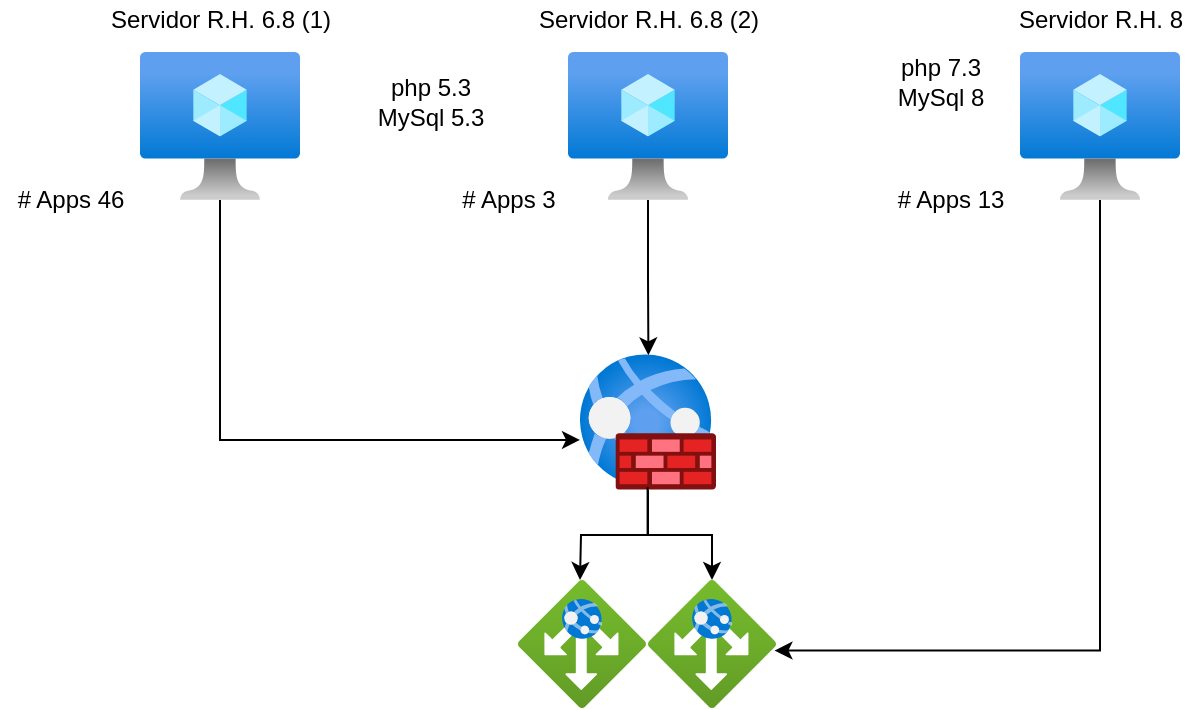 <mxfile version="18.0.0" type="github" pages="5">
  <diagram id="13wGwXZhPfRKZ-FUdOZh" name="Actual">
    <mxGraphModel dx="981" dy="542" grid="1" gridSize="10" guides="1" tooltips="1" connect="1" arrows="1" fold="1" page="1" pageScale="1" pageWidth="827" pageHeight="1169" math="0" shadow="0">
      <root>
        <mxCell id="0" />
        <mxCell id="1" parent="0" />
        <mxCell id="nKE6I7S9c96kNNIXthwo-22" style="edgeStyle=orthogonalEdgeStyle;rounded=0;orthogonalLoop=1;jettySize=auto;html=1;entryX=0;entryY=0.632;entryDx=0;entryDy=0;entryPerimeter=0;" parent="1" source="nKE6I7S9c96kNNIXthwo-1" target="nKE6I7S9c96kNNIXthwo-18" edge="1">
          <mxGeometry relative="1" as="geometry">
            <Array as="points">
              <mxPoint x="200" y="560" />
            </Array>
          </mxGeometry>
        </mxCell>
        <mxCell id="nKE6I7S9c96kNNIXthwo-1" value="" style="aspect=fixed;html=1;points=[];align=center;image;fontSize=12;image=img/lib/azure2/compute/Virtual_Machine.svg;" parent="1" vertex="1">
          <mxGeometry x="160" y="365.8" width="80" height="74.2" as="geometry" />
        </mxCell>
        <mxCell id="nKE6I7S9c96kNNIXthwo-19" style="edgeStyle=orthogonalEdgeStyle;rounded=0;orthogonalLoop=1;jettySize=auto;html=1;entryX=0.503;entryY=0.01;entryDx=0;entryDy=0;entryPerimeter=0;" parent="1" source="nKE6I7S9c96kNNIXthwo-2" target="nKE6I7S9c96kNNIXthwo-18" edge="1">
          <mxGeometry relative="1" as="geometry" />
        </mxCell>
        <mxCell id="nKE6I7S9c96kNNIXthwo-2" value="" style="aspect=fixed;html=1;points=[];align=center;image;fontSize=12;image=img/lib/azure2/compute/Virtual_Machine.svg;" parent="1" vertex="1">
          <mxGeometry x="374" y="365.8" width="80" height="74.2" as="geometry" />
        </mxCell>
        <mxCell id="nKE6I7S9c96kNNIXthwo-20" style="edgeStyle=orthogonalEdgeStyle;rounded=0;orthogonalLoop=1;jettySize=auto;html=1;entryX=0.988;entryY=0.551;entryDx=0;entryDy=0;entryPerimeter=0;" parent="1" source="nKE6I7S9c96kNNIXthwo-3" target="nKE6I7S9c96kNNIXthwo-4" edge="1">
          <mxGeometry relative="1" as="geometry">
            <Array as="points">
              <mxPoint x="640" y="665" />
            </Array>
          </mxGeometry>
        </mxCell>
        <mxCell id="nKE6I7S9c96kNNIXthwo-3" value="" style="aspect=fixed;html=1;points=[];align=center;image;fontSize=12;image=img/lib/azure2/compute/Virtual_Machine.svg;" parent="1" vertex="1">
          <mxGeometry x="600" y="365.8" width="80" height="74.2" as="geometry" />
        </mxCell>
        <mxCell id="nKE6I7S9c96kNNIXthwo-4" value="" style="aspect=fixed;html=1;points=[];align=center;image;fontSize=12;image=img/lib/azure2/networking/Application_Gateways.svg;" parent="1" vertex="1">
          <mxGeometry x="414" y="630" width="64" height="64" as="geometry" />
        </mxCell>
        <mxCell id="nKE6I7S9c96kNNIXthwo-6" value="Servidor R.H. 6.8 (1)" style="text;html=1;align=center;verticalAlign=middle;resizable=0;points=[];autosize=1;strokeColor=none;fillColor=none;" parent="1" vertex="1">
          <mxGeometry x="135" y="340" width="130" height="20" as="geometry" />
        </mxCell>
        <mxCell id="nKE6I7S9c96kNNIXthwo-7" value="Servidor R.H. 8" style="text;html=1;align=center;verticalAlign=middle;resizable=0;points=[];autosize=1;strokeColor=none;fillColor=none;" parent="1" vertex="1">
          <mxGeometry x="590" y="340" width="100" height="20" as="geometry" />
        </mxCell>
        <mxCell id="nKE6I7S9c96kNNIXthwo-8" value="Servidor R.H. 6.8 (2)" style="text;html=1;align=center;verticalAlign=middle;resizable=0;points=[];autosize=1;strokeColor=none;fillColor=none;" parent="1" vertex="1">
          <mxGeometry x="349" y="340" width="130" height="20" as="geometry" />
        </mxCell>
        <mxCell id="nKE6I7S9c96kNNIXthwo-9" value="# Apps 46" style="text;html=1;align=center;verticalAlign=middle;resizable=0;points=[];autosize=1;strokeColor=none;fillColor=none;" parent="1" vertex="1">
          <mxGeometry x="90" y="430" width="70" height="20" as="geometry" />
        </mxCell>
        <mxCell id="nKE6I7S9c96kNNIXthwo-10" value="# Apps 3" style="text;html=1;align=center;verticalAlign=middle;resizable=0;points=[];autosize=1;strokeColor=none;fillColor=none;" parent="1" vertex="1">
          <mxGeometry x="314" y="430" width="60" height="20" as="geometry" />
        </mxCell>
        <mxCell id="nKE6I7S9c96kNNIXthwo-11" value="# Apps 13" style="text;html=1;align=center;verticalAlign=middle;resizable=0;points=[];autosize=1;strokeColor=none;fillColor=none;" parent="1" vertex="1">
          <mxGeometry x="530" y="430" width="70" height="20" as="geometry" />
        </mxCell>
        <mxCell id="nKE6I7S9c96kNNIXthwo-12" value="php 5.3&lt;br&gt;MySql 5.3" style="text;html=1;align=center;verticalAlign=middle;resizable=0;points=[];autosize=1;strokeColor=none;fillColor=none;" parent="1" vertex="1">
          <mxGeometry x="270" y="375.8" width="70" height="30" as="geometry" />
        </mxCell>
        <mxCell id="nKE6I7S9c96kNNIXthwo-13" value="php 7.3&lt;br&gt;MySql 8" style="text;html=1;align=center;verticalAlign=middle;resizable=0;points=[];autosize=1;strokeColor=none;fillColor=none;" parent="1" vertex="1">
          <mxGeometry x="530" y="365.8" width="60" height="30" as="geometry" />
        </mxCell>
        <mxCell id="nKE6I7S9c96kNNIXthwo-21" style="edgeStyle=orthogonalEdgeStyle;rounded=0;orthogonalLoop=1;jettySize=auto;html=1;entryX=0.5;entryY=0;entryDx=0;entryDy=0;entryPerimeter=0;" parent="1" source="nKE6I7S9c96kNNIXthwo-18" target="nKE6I7S9c96kNNIXthwo-4" edge="1">
          <mxGeometry relative="1" as="geometry" />
        </mxCell>
        <mxCell id="nKE6I7S9c96kNNIXthwo-18" value="" style="aspect=fixed;html=1;points=[];align=center;image;fontSize=12;image=img/lib/azure2/networking/Web_Application_Firewall_Policies_WAF.svg;" parent="1" vertex="1">
          <mxGeometry x="380" y="517" width="68" height="68" as="geometry" />
        </mxCell>
        <mxCell id="rB0-C-xAvV3rTQYyHJpy-1" value="" style="aspect=fixed;html=1;points=[];align=center;image;fontSize=12;image=img/lib/azure2/networking/Application_Gateways.svg;" vertex="1" parent="1">
          <mxGeometry x="349" y="630" width="64" height="64" as="geometry" />
        </mxCell>
        <mxCell id="rB0-C-xAvV3rTQYyHJpy-2" style="edgeStyle=orthogonalEdgeStyle;rounded=0;orthogonalLoop=1;jettySize=auto;html=1;entryX=0.5;entryY=0;entryDx=0;entryDy=0;entryPerimeter=0;exitX=0.497;exitY=0.979;exitDx=0;exitDy=0;exitPerimeter=0;" edge="1" parent="1" source="nKE6I7S9c96kNNIXthwo-18">
          <mxGeometry relative="1" as="geometry">
            <mxPoint x="428" y="610" as="sourcePoint" />
            <mxPoint x="380" y="630" as="targetPoint" />
          </mxGeometry>
        </mxCell>
      </root>
    </mxGraphModel>
  </diagram>
  <diagram name="Contingencia" id="7IMk1OKT84yGzsC7Xerp">
    <mxGraphModel dx="1422" dy="786" grid="1" gridSize="10" guides="1" tooltips="1" connect="1" arrows="1" fold="1" page="1" pageScale="1" pageWidth="827" pageHeight="1169" math="0" shadow="0">
      <root>
        <mxCell id="P7c-Xaf3TvRF55AFYb4R-0" />
        <mxCell id="P7c-Xaf3TvRF55AFYb4R-1" parent="P7c-Xaf3TvRF55AFYb4R-0" />
        <mxCell id="Ve6iB7JRCGelZqfNKIdM-0" style="edgeStyle=orthogonalEdgeStyle;rounded=0;orthogonalLoop=1;jettySize=auto;html=1;entryX=0;entryY=0.488;entryDx=0;entryDy=0;entryPerimeter=0;" parent="P7c-Xaf3TvRF55AFYb4R-1" source="P7c-Xaf3TvRF55AFYb4R-3" target="P7c-Xaf3TvRF55AFYb4R-18" edge="1">
          <mxGeometry relative="1" as="geometry" />
        </mxCell>
        <mxCell id="P7c-Xaf3TvRF55AFYb4R-3" value="" style="aspect=fixed;html=1;points=[];align=center;image;fontSize=12;image=img/lib/azure2/compute/Virtual_Machine.svg;" parent="P7c-Xaf3TvRF55AFYb4R-1" vertex="1">
          <mxGeometry x="280" y="365.8" width="80" height="74.2" as="geometry" />
        </mxCell>
        <mxCell id="Ve6iB7JRCGelZqfNKIdM-1" style="edgeStyle=orthogonalEdgeStyle;rounded=0;orthogonalLoop=1;jettySize=auto;html=1;entryX=1.002;entryY=0.496;entryDx=0;entryDy=0;entryPerimeter=0;" parent="P7c-Xaf3TvRF55AFYb4R-1" source="P7c-Xaf3TvRF55AFYb4R-7" target="P7c-Xaf3TvRF55AFYb4R-18" edge="1">
          <mxGeometry relative="1" as="geometry" />
        </mxCell>
        <mxCell id="P7c-Xaf3TvRF55AFYb4R-7" value="" style="aspect=fixed;html=1;points=[];align=center;image;fontSize=12;image=img/lib/azure2/compute/Virtual_Machine.svg;" parent="P7c-Xaf3TvRF55AFYb4R-1" vertex="1">
          <mxGeometry x="440" y="365.8" width="80" height="74.2" as="geometry" />
        </mxCell>
        <mxCell id="P7c-Xaf3TvRF55AFYb4R-8" value="" style="aspect=fixed;html=1;points=[];align=center;image;fontSize=12;image=img/lib/azure2/networking/Application_Gateways.svg;" parent="P7c-Xaf3TvRF55AFYb4R-1" vertex="1">
          <mxGeometry x="368" y="600" width="64" height="64" as="geometry" />
        </mxCell>
        <mxCell id="P7c-Xaf3TvRF55AFYb4R-9" value="Servidor R.H. 6.8" style="text;html=1;align=center;verticalAlign=middle;resizable=0;points=[];autosize=1;strokeColor=none;fillColor=none;" parent="P7c-Xaf3TvRF55AFYb4R-1" vertex="1">
          <mxGeometry x="170" y="345.8" width="110" height="20" as="geometry" />
        </mxCell>
        <mxCell id="P7c-Xaf3TvRF55AFYb4R-10" value="Servidor R.H. 8.x" style="text;html=1;align=center;verticalAlign=middle;resizable=0;points=[];autosize=1;strokeColor=none;fillColor=none;" parent="P7c-Xaf3TvRF55AFYb4R-1" vertex="1">
          <mxGeometry x="520" y="340" width="110" height="20" as="geometry" />
        </mxCell>
        <mxCell id="P7c-Xaf3TvRF55AFYb4R-12" value="# Apps 49" style="text;html=1;align=center;verticalAlign=middle;resizable=0;points=[];autosize=1;strokeColor=none;fillColor=none;" parent="P7c-Xaf3TvRF55AFYb4R-1" vertex="1">
          <mxGeometry x="190" y="395.8" width="70" height="20" as="geometry" />
        </mxCell>
        <mxCell id="P7c-Xaf3TvRF55AFYb4R-14" value="# Apps 13" style="text;html=1;align=center;verticalAlign=middle;resizable=0;points=[];autosize=1;strokeColor=none;fillColor=none;" parent="P7c-Xaf3TvRF55AFYb4R-1" vertex="1">
          <mxGeometry x="540" y="390" width="70" height="20" as="geometry" />
        </mxCell>
        <mxCell id="P7c-Xaf3TvRF55AFYb4R-15" value="php 5.3" style="text;html=1;align=center;verticalAlign=middle;resizable=0;points=[];autosize=1;strokeColor=none;fillColor=none;" parent="P7c-Xaf3TvRF55AFYb4R-1" vertex="1">
          <mxGeometry x="195" y="370.8" width="60" height="20" as="geometry" />
        </mxCell>
        <mxCell id="P7c-Xaf3TvRF55AFYb4R-16" value="php 7.4" style="text;html=1;align=center;verticalAlign=middle;resizable=0;points=[];autosize=1;strokeColor=none;fillColor=none;" parent="P7c-Xaf3TvRF55AFYb4R-1" vertex="1">
          <mxGeometry x="545" y="365" width="60" height="20" as="geometry" />
        </mxCell>
        <mxCell id="Ve6iB7JRCGelZqfNKIdM-2" style="edgeStyle=orthogonalEdgeStyle;rounded=0;orthogonalLoop=1;jettySize=auto;html=1;entryX=0.502;entryY=0.02;entryDx=0;entryDy=0;entryPerimeter=0;" parent="P7c-Xaf3TvRF55AFYb4R-1" source="P7c-Xaf3TvRF55AFYb4R-18" target="P7c-Xaf3TvRF55AFYb4R-8" edge="1">
          <mxGeometry relative="1" as="geometry" />
        </mxCell>
        <mxCell id="P7c-Xaf3TvRF55AFYb4R-18" value="" style="aspect=fixed;html=1;points=[];align=center;image;fontSize=12;image=img/lib/azure2/networking/Web_Application_Firewall_Policies_WAF.svg;" parent="P7c-Xaf3TvRF55AFYb4R-1" vertex="1">
          <mxGeometry x="360" y="481" width="80" height="80" as="geometry" />
        </mxCell>
        <mxCell id="Ve6iB7JRCGelZqfNKIdM-6" style="edgeStyle=orthogonalEdgeStyle;rounded=0;orthogonalLoop=1;jettySize=auto;html=1;" parent="P7c-Xaf3TvRF55AFYb4R-1" source="Ve6iB7JRCGelZqfNKIdM-3" target="P7c-Xaf3TvRF55AFYb4R-3" edge="1">
          <mxGeometry relative="1" as="geometry" />
        </mxCell>
        <mxCell id="Ve6iB7JRCGelZqfNKIdM-3" value="" style="aspect=fixed;html=1;points=[];align=center;image;fontSize=12;image=img/lib/azure2/databases/Azure_Database_MySQL_Server.svg;" parent="P7c-Xaf3TvRF55AFYb4R-1" vertex="1">
          <mxGeometry x="296" y="240" width="48" height="64" as="geometry" />
        </mxCell>
        <mxCell id="Ve6iB7JRCGelZqfNKIdM-5" style="edgeStyle=orthogonalEdgeStyle;rounded=0;orthogonalLoop=1;jettySize=auto;html=1;entryX=0.502;entryY=0.001;entryDx=0;entryDy=0;entryPerimeter=0;" parent="P7c-Xaf3TvRF55AFYb4R-1" source="Ve6iB7JRCGelZqfNKIdM-4" target="P7c-Xaf3TvRF55AFYb4R-7" edge="1">
          <mxGeometry relative="1" as="geometry" />
        </mxCell>
        <mxCell id="Ve6iB7JRCGelZqfNKIdM-4" value="" style="aspect=fixed;html=1;points=[];align=center;image;fontSize=12;image=img/lib/azure2/databases/Azure_Database_MySQL_Server.svg;" parent="P7c-Xaf3TvRF55AFYb4R-1" vertex="1">
          <mxGeometry x="456" y="240" width="48" height="64" as="geometry" />
        </mxCell>
        <mxCell id="Ve6iB7JRCGelZqfNKIdM-7" value="MySql 5.6" style="text;html=1;align=center;verticalAlign=middle;resizable=0;points=[];autosize=1;strokeColor=none;fillColor=none;" parent="P7c-Xaf3TvRF55AFYb4R-1" vertex="1">
          <mxGeometry x="215" y="240" width="70" height="20" as="geometry" />
        </mxCell>
        <mxCell id="Ve6iB7JRCGelZqfNKIdM-8" value="MySql 8" style="text;html=1;align=center;verticalAlign=middle;resizable=0;points=[];autosize=1;strokeColor=none;fillColor=none;" parent="P7c-Xaf3TvRF55AFYb4R-1" vertex="1">
          <mxGeometry x="509" y="240" width="60" height="20" as="geometry" />
        </mxCell>
        <mxCell id="Ve6iB7JRCGelZqfNKIdM-9" value="Escalable" style="text;html=1;align=center;verticalAlign=middle;resizable=0;points=[];autosize=1;strokeColor=none;fillColor=none;" parent="P7c-Xaf3TvRF55AFYb4R-1" vertex="1">
          <mxGeometry x="210" y="262" width="70" height="20" as="geometry" />
        </mxCell>
        <mxCell id="Ve6iB7JRCGelZqfNKIdM-10" value="Escalable" style="text;html=1;align=center;verticalAlign=middle;resizable=0;points=[];autosize=1;strokeColor=none;fillColor=none;" parent="P7c-Xaf3TvRF55AFYb4R-1" vertex="1">
          <mxGeometry x="509" y="262" width="70" height="20" as="geometry" />
        </mxCell>
      </root>
    </mxGraphModel>
  </diagram>
  <diagram name="WebApps" id="oL5KixX-YlOGQDoauAOl">
    <mxGraphModel dx="1422" dy="786" grid="1" gridSize="10" guides="1" tooltips="1" connect="1" arrows="1" fold="1" page="1" pageScale="1" pageWidth="827" pageHeight="1169" math="0" shadow="0">
      <root>
        <mxCell id="hd-UYB1fYNPXHaHUGS1h-0" />
        <mxCell id="hd-UYB1fYNPXHaHUGS1h-1" parent="hd-UYB1fYNPXHaHUGS1h-0" />
        <mxCell id="hd-UYB1fYNPXHaHUGS1h-2" style="edgeStyle=orthogonalEdgeStyle;rounded=0;orthogonalLoop=1;jettySize=auto;html=1;entryX=0;entryY=0.488;entryDx=0;entryDy=0;entryPerimeter=0;" parent="hd-UYB1fYNPXHaHUGS1h-1" source="hd-UYB1fYNPXHaHUGS1h-3" target="hd-UYB1fYNPXHaHUGS1h-14" edge="1">
          <mxGeometry relative="1" as="geometry" />
        </mxCell>
        <mxCell id="hd-UYB1fYNPXHaHUGS1h-3" value="" style="aspect=fixed;html=1;points=[];align=center;image;fontSize=12;image=img/lib/azure2/compute/Virtual_Machine.svg;" parent="hd-UYB1fYNPXHaHUGS1h-1" vertex="1">
          <mxGeometry x="280" y="365.8" width="80" height="74.2" as="geometry" />
        </mxCell>
        <mxCell id="hd-UYB1fYNPXHaHUGS1h-6" value="" style="aspect=fixed;html=1;points=[];align=center;image;fontSize=12;image=img/lib/azure2/networking/Application_Gateways.svg;" parent="hd-UYB1fYNPXHaHUGS1h-1" vertex="1">
          <mxGeometry x="368" y="600" width="64" height="64" as="geometry" />
        </mxCell>
        <mxCell id="hd-UYB1fYNPXHaHUGS1h-7" value="Servidor R.H. 6.8" style="text;html=1;align=center;verticalAlign=middle;resizable=0;points=[];autosize=1;strokeColor=none;fillColor=none;" parent="hd-UYB1fYNPXHaHUGS1h-1" vertex="1">
          <mxGeometry x="170" y="345.8" width="110" height="20" as="geometry" />
        </mxCell>
        <mxCell id="hd-UYB1fYNPXHaHUGS1h-8" value="Web App Service Linux" style="text;html=1;align=center;verticalAlign=middle;resizable=0;points=[];autosize=1;strokeColor=none;fillColor=none;" parent="hd-UYB1fYNPXHaHUGS1h-1" vertex="1">
          <mxGeometry x="640" y="380" width="140" height="20" as="geometry" />
        </mxCell>
        <mxCell id="hd-UYB1fYNPXHaHUGS1h-9" value="# Apps 49" style="text;html=1;align=center;verticalAlign=middle;resizable=0;points=[];autosize=1;strokeColor=none;fillColor=none;" parent="hd-UYB1fYNPXHaHUGS1h-1" vertex="1">
          <mxGeometry x="190" y="395.8" width="70" height="20" as="geometry" />
        </mxCell>
        <mxCell id="hd-UYB1fYNPXHaHUGS1h-11" value="php 5.3" style="text;html=1;align=center;verticalAlign=middle;resizable=0;points=[];autosize=1;strokeColor=none;fillColor=none;" parent="hd-UYB1fYNPXHaHUGS1h-1" vertex="1">
          <mxGeometry x="195" y="370.8" width="60" height="20" as="geometry" />
        </mxCell>
        <mxCell id="hd-UYB1fYNPXHaHUGS1h-13" style="edgeStyle=orthogonalEdgeStyle;rounded=0;orthogonalLoop=1;jettySize=auto;html=1;entryX=0.502;entryY=0.02;entryDx=0;entryDy=0;entryPerimeter=0;" parent="hd-UYB1fYNPXHaHUGS1h-1" source="hd-UYB1fYNPXHaHUGS1h-14" target="hd-UYB1fYNPXHaHUGS1h-6" edge="1">
          <mxGeometry relative="1" as="geometry" />
        </mxCell>
        <mxCell id="hd-UYB1fYNPXHaHUGS1h-14" value="" style="aspect=fixed;html=1;points=[];align=center;image;fontSize=12;image=img/lib/azure2/networking/Web_Application_Firewall_Policies_WAF.svg;" parent="hd-UYB1fYNPXHaHUGS1h-1" vertex="1">
          <mxGeometry x="360" y="481" width="80" height="80" as="geometry" />
        </mxCell>
        <mxCell id="hd-UYB1fYNPXHaHUGS1h-15" style="edgeStyle=orthogonalEdgeStyle;rounded=0;orthogonalLoop=1;jettySize=auto;html=1;" parent="hd-UYB1fYNPXHaHUGS1h-1" source="hd-UYB1fYNPXHaHUGS1h-16" target="hd-UYB1fYNPXHaHUGS1h-3" edge="1">
          <mxGeometry relative="1" as="geometry" />
        </mxCell>
        <mxCell id="hd-UYB1fYNPXHaHUGS1h-16" value="" style="aspect=fixed;html=1;points=[];align=center;image;fontSize=12;image=img/lib/azure2/databases/Azure_Database_MySQL_Server.svg;" parent="hd-UYB1fYNPXHaHUGS1h-1" vertex="1">
          <mxGeometry x="296" y="240" width="48" height="64" as="geometry" />
        </mxCell>
        <mxCell id="hd-UYB1fYNPXHaHUGS1h-27" style="edgeStyle=orthogonalEdgeStyle;rounded=0;orthogonalLoop=1;jettySize=auto;html=1;entryX=0.496;entryY=0.005;entryDx=0;entryDy=0;entryPerimeter=0;" parent="hd-UYB1fYNPXHaHUGS1h-1" source="hd-UYB1fYNPXHaHUGS1h-18" target="hd-UYB1fYNPXHaHUGS1h-23" edge="1">
          <mxGeometry relative="1" as="geometry" />
        </mxCell>
        <mxCell id="hd-UYB1fYNPXHaHUGS1h-28" style="edgeStyle=orthogonalEdgeStyle;rounded=0;orthogonalLoop=1;jettySize=auto;html=1;" parent="hd-UYB1fYNPXHaHUGS1h-1" source="hd-UYB1fYNPXHaHUGS1h-18" target="hd-UYB1fYNPXHaHUGS1h-24" edge="1">
          <mxGeometry relative="1" as="geometry" />
        </mxCell>
        <mxCell id="hd-UYB1fYNPXHaHUGS1h-18" value="" style="aspect=fixed;html=1;points=[];align=center;image;fontSize=12;image=img/lib/azure2/databases/Azure_Database_MySQL_Server.svg;" parent="hd-UYB1fYNPXHaHUGS1h-1" vertex="1">
          <mxGeometry x="512" y="240" width="48" height="64" as="geometry" />
        </mxCell>
        <mxCell id="hd-UYB1fYNPXHaHUGS1h-19" value="MySql 5.6" style="text;html=1;align=center;verticalAlign=middle;resizable=0;points=[];autosize=1;strokeColor=none;fillColor=none;" parent="hd-UYB1fYNPXHaHUGS1h-1" vertex="1">
          <mxGeometry x="215" y="240" width="70" height="20" as="geometry" />
        </mxCell>
        <mxCell id="hd-UYB1fYNPXHaHUGS1h-20" value="MySql 8" style="text;html=1;align=center;verticalAlign=middle;resizable=0;points=[];autosize=1;strokeColor=none;fillColor=none;" parent="hd-UYB1fYNPXHaHUGS1h-1" vertex="1">
          <mxGeometry x="565" y="240" width="60" height="20" as="geometry" />
        </mxCell>
        <mxCell id="hd-UYB1fYNPXHaHUGS1h-21" value="Escalable" style="text;html=1;align=center;verticalAlign=middle;resizable=0;points=[];autosize=1;strokeColor=none;fillColor=none;" parent="hd-UYB1fYNPXHaHUGS1h-1" vertex="1">
          <mxGeometry x="210" y="262" width="70" height="20" as="geometry" />
        </mxCell>
        <mxCell id="hd-UYB1fYNPXHaHUGS1h-22" value="Escalable" style="text;html=1;align=center;verticalAlign=middle;resizable=0;points=[];autosize=1;strokeColor=none;fillColor=none;" parent="hd-UYB1fYNPXHaHUGS1h-1" vertex="1">
          <mxGeometry x="565" y="262" width="70" height="20" as="geometry" />
        </mxCell>
        <mxCell id="hd-UYB1fYNPXHaHUGS1h-25" style="edgeStyle=orthogonalEdgeStyle;rounded=0;orthogonalLoop=1;jettySize=auto;html=1;entryX=1.005;entryY=0.32;entryDx=0;entryDy=0;entryPerimeter=0;" parent="hd-UYB1fYNPXHaHUGS1h-1" source="hd-UYB1fYNPXHaHUGS1h-23" target="hd-UYB1fYNPXHaHUGS1h-14" edge="1">
          <mxGeometry relative="1" as="geometry" />
        </mxCell>
        <mxCell id="hd-UYB1fYNPXHaHUGS1h-23" value="" style="aspect=fixed;html=1;points=[];align=center;image;fontSize=12;image=img/lib/azure2/app_services/App_Services.svg;" parent="hd-UYB1fYNPXHaHUGS1h-1" vertex="1">
          <mxGeometry x="440" y="360" width="80" height="80" as="geometry" />
        </mxCell>
        <mxCell id="hd-UYB1fYNPXHaHUGS1h-26" style="edgeStyle=orthogonalEdgeStyle;rounded=0;orthogonalLoop=1;jettySize=auto;html=1;entryX=0.987;entryY=0.855;entryDx=0;entryDy=0;entryPerimeter=0;" parent="hd-UYB1fYNPXHaHUGS1h-1" source="hd-UYB1fYNPXHaHUGS1h-24" target="hd-UYB1fYNPXHaHUGS1h-14" edge="1">
          <mxGeometry relative="1" as="geometry">
            <Array as="points">
              <mxPoint x="600" y="549" />
              <mxPoint x="500" y="549" />
            </Array>
          </mxGeometry>
        </mxCell>
        <mxCell id="hd-UYB1fYNPXHaHUGS1h-24" value="" style="aspect=fixed;html=1;points=[];align=center;image;fontSize=12;image=img/lib/azure2/app_services/App_Services.svg;" parent="hd-UYB1fYNPXHaHUGS1h-1" vertex="1">
          <mxGeometry x="560" y="360" width="80" height="80" as="geometry" />
        </mxCell>
        <mxCell id="hd-UYB1fYNPXHaHUGS1h-29" value="Aplicaciones únicas&amp;nbsp;&lt;br&gt;y robustas" style="text;html=1;align=center;verticalAlign=middle;resizable=0;points=[];autosize=1;strokeColor=none;fillColor=none;" parent="hd-UYB1fYNPXHaHUGS1h-1" vertex="1">
          <mxGeometry x="650" y="400" width="120" height="30" as="geometry" />
        </mxCell>
      </root>
    </mxGraphModel>
  </diagram>
  <diagram name="Docker" id="1OrEMyeGXbwSsElklx_o">
    <mxGraphModel dx="1185" dy="655" grid="1" gridSize="10" guides="1" tooltips="1" connect="1" arrows="1" fold="1" page="1" pageScale="1" pageWidth="827" pageHeight="1169" math="0" shadow="0">
      <root>
        <mxCell id="Ndb_WrGQvc_b1wrbnc2G-0" />
        <mxCell id="Ndb_WrGQvc_b1wrbnc2G-1" parent="Ndb_WrGQvc_b1wrbnc2G-0" />
        <mxCell id="Ndb_WrGQvc_b1wrbnc2G-4" value="" style="aspect=fixed;html=1;points=[];align=center;image;fontSize=12;image=img/lib/azure2/networking/Application_Gateways.svg;" parent="Ndb_WrGQvc_b1wrbnc2G-1" vertex="1">
          <mxGeometry x="386" y="690" width="64" height="64" as="geometry" />
        </mxCell>
        <mxCell id="Ndb_WrGQvc_b1wrbnc2G-5" value="S.O. R.H. 6.8&lt;br&gt;4 vCPU&lt;br&gt;32 RAM" style="text;html=1;align=center;verticalAlign=middle;resizable=0;points=[];autosize=1;strokeColor=none;fillColor=none;" parent="Ndb_WrGQvc_b1wrbnc2G-1" vertex="1">
          <mxGeometry x="430" y="487.1" width="90" height="50" as="geometry" />
        </mxCell>
        <mxCell id="Ndb_WrGQvc_b1wrbnc2G-7" value="App Service&lt;br&gt;P1V2&lt;br&gt;Core Api UTPL&lt;br&gt;" style="text;html=1;align=center;verticalAlign=middle;resizable=0;points=[];autosize=1;strokeColor=none;fillColor=none;" parent="Ndb_WrGQvc_b1wrbnc2G-1" vertex="1">
          <mxGeometry x="544" y="487.1" width="100" height="50" as="geometry" />
        </mxCell>
        <mxCell id="Ndb_WrGQvc_b1wrbnc2G-8" value="S.O. R.H. 8.X&lt;br&gt;4 vCPU&lt;br&gt;8 RAM&lt;br&gt;" style="text;html=1;align=center;verticalAlign=middle;resizable=0;points=[];autosize=1;strokeColor=none;fillColor=none;" parent="Ndb_WrGQvc_b1wrbnc2G-1" vertex="1">
          <mxGeometry x="260" y="487.1" width="90" height="50" as="geometry" />
        </mxCell>
        <mxCell id="i4eGaBftPmmoCSpHEeub-6" style="edgeStyle=orthogonalEdgeStyle;rounded=0;orthogonalLoop=1;jettySize=auto;html=1;entryX=0.505;entryY=0.015;entryDx=0;entryDy=0;entryPerimeter=0;" edge="1" parent="Ndb_WrGQvc_b1wrbnc2G-1" source="Ndb_WrGQvc_b1wrbnc2G-12" target="i4eGaBftPmmoCSpHEeub-2">
          <mxGeometry relative="1" as="geometry" />
        </mxCell>
        <mxCell id="i4eGaBftPmmoCSpHEeub-8" style="edgeStyle=orthogonalEdgeStyle;rounded=0;orthogonalLoop=1;jettySize=auto;html=1;entryX=0.868;entryY=-0.003;entryDx=0;entryDy=0;entryPerimeter=0;" edge="1" parent="Ndb_WrGQvc_b1wrbnc2G-1" source="Ndb_WrGQvc_b1wrbnc2G-12" target="Ndb_WrGQvc_b1wrbnc2G-3">
          <mxGeometry relative="1" as="geometry">
            <Array as="points">
              <mxPoint x="520" y="350" />
              <mxPoint x="379" y="350" />
            </Array>
          </mxGeometry>
        </mxCell>
        <mxCell id="Ndb_WrGQvc_b1wrbnc2G-12" value="" style="aspect=fixed;html=1;points=[];align=center;image;fontSize=12;image=img/lib/azure2/databases/Azure_Database_MySQL_Server.svg;" parent="Ndb_WrGQvc_b1wrbnc2G-1" vertex="1">
          <mxGeometry x="496" y="250" width="48" height="64" as="geometry" />
        </mxCell>
        <mxCell id="i4eGaBftPmmoCSpHEeub-5" style="edgeStyle=orthogonalEdgeStyle;rounded=0;orthogonalLoop=1;jettySize=auto;html=1;" edge="1" parent="Ndb_WrGQvc_b1wrbnc2G-1" source="Ndb_WrGQvc_b1wrbnc2G-15" target="Ndb_WrGQvc_b1wrbnc2G-3">
          <mxGeometry relative="1" as="geometry" />
        </mxCell>
        <mxCell id="i4eGaBftPmmoCSpHEeub-22" style="edgeStyle=orthogonalEdgeStyle;rounded=0;orthogonalLoop=1;jettySize=auto;html=1;" edge="1" parent="Ndb_WrGQvc_b1wrbnc2G-1" source="Ndb_WrGQvc_b1wrbnc2G-15" target="Ndb_WrGQvc_b1wrbnc2G-21">
          <mxGeometry relative="1" as="geometry">
            <Array as="points">
              <mxPoint x="640" y="212" />
            </Array>
          </mxGeometry>
        </mxCell>
        <mxCell id="Ndb_WrGQvc_b1wrbnc2G-15" value="" style="aspect=fixed;html=1;points=[];align=center;image;fontSize=12;image=img/lib/azure2/databases/Azure_Database_MySQL_Server.svg;" parent="Ndb_WrGQvc_b1wrbnc2G-1" vertex="1">
          <mxGeometry x="326" y="180" width="48" height="64" as="geometry" />
        </mxCell>
        <mxCell id="Ndb_WrGQvc_b1wrbnc2G-16" value="MySql 5.6" style="text;html=1;align=center;verticalAlign=middle;resizable=0;points=[];autosize=1;strokeColor=none;fillColor=none;" parent="Ndb_WrGQvc_b1wrbnc2G-1" vertex="1">
          <mxGeometry x="430" y="280" width="70" height="20" as="geometry" />
        </mxCell>
        <mxCell id="Ndb_WrGQvc_b1wrbnc2G-17" value="MySql 8.0" style="text;html=1;align=center;verticalAlign=middle;resizable=0;points=[];autosize=1;strokeColor=none;fillColor=none;" parent="Ndb_WrGQvc_b1wrbnc2G-1" vertex="1">
          <mxGeometry x="260" y="210" width="70" height="20" as="geometry" />
        </mxCell>
        <mxCell id="i4eGaBftPmmoCSpHEeub-20" style="edgeStyle=orthogonalEdgeStyle;rounded=0;orthogonalLoop=1;jettySize=auto;html=1;entryX=1;entryY=0.25;entryDx=0;entryDy=0;" edge="1" parent="Ndb_WrGQvc_b1wrbnc2G-1" source="Ndb_WrGQvc_b1wrbnc2G-21" target="i4eGaBftPmmoCSpHEeub-13">
          <mxGeometry relative="1" as="geometry">
            <Array as="points">
              <mxPoint x="640" y="700" />
            </Array>
          </mxGeometry>
        </mxCell>
        <mxCell id="Ndb_WrGQvc_b1wrbnc2G-21" value="" style="aspect=fixed;html=1;points=[];align=center;image;fontSize=12;image=img/lib/azure2/app_services/App_Services.svg;" parent="Ndb_WrGQvc_b1wrbnc2G-1" vertex="1">
          <mxGeometry x="600" y="404.2" width="80" height="80" as="geometry" />
        </mxCell>
        <mxCell id="i4eGaBftPmmoCSpHEeub-0" value="" style="swimlane;startSize=0;" vertex="1" parent="Ndb_WrGQvc_b1wrbnc2G-1">
          <mxGeometry x="46" y="350" width="200" height="200" as="geometry" />
        </mxCell>
        <mxCell id="Ndb_WrGQvc_b1wrbnc2G-26" value="" style="shape=image;html=1;verticalAlign=top;verticalLabelPosition=bottom;labelBackgroundColor=#ffffff;imageAspect=0;aspect=fixed;image=https://cdn1.iconfinder.com/data/icons/ionicons-fill-vol-2/512/logo-docker-128.png" parent="i4eGaBftPmmoCSpHEeub-0" vertex="1">
          <mxGeometry x="14" y="99.2" width="90" height="90" as="geometry" />
        </mxCell>
        <mxCell id="i4eGaBftPmmoCSpHEeub-1" value="" style="shape=image;html=1;verticalAlign=top;verticalLabelPosition=bottom;labelBackgroundColor=#ffffff;imageAspect=0;aspect=fixed;image=https://cdn1.iconfinder.com/data/icons/ionicons-fill-vol-2/512/logo-docker-128.png" vertex="1" parent="i4eGaBftPmmoCSpHEeub-0">
          <mxGeometry x="104" y="9.2" width="90" height="90" as="geometry" />
        </mxCell>
        <mxCell id="i4eGaBftPmmoCSpHEeub-4" style="edgeStyle=orthogonalEdgeStyle;rounded=0;orthogonalLoop=1;jettySize=auto;html=1;" edge="1" parent="Ndb_WrGQvc_b1wrbnc2G-1" source="Ndb_WrGQvc_b1wrbnc2G-3">
          <mxGeometry relative="1" as="geometry">
            <mxPoint x="250" y="447.1" as="targetPoint" />
          </mxGeometry>
        </mxCell>
        <mxCell id="i4eGaBftPmmoCSpHEeub-16" style="edgeStyle=orthogonalEdgeStyle;rounded=0;orthogonalLoop=1;jettySize=auto;html=1;entryX=0;entryY=0.5;entryDx=0;entryDy=0;" edge="1" parent="Ndb_WrGQvc_b1wrbnc2G-1" source="Ndb_WrGQvc_b1wrbnc2G-3" target="i4eGaBftPmmoCSpHEeub-13">
          <mxGeometry relative="1" as="geometry" />
        </mxCell>
        <mxCell id="Ndb_WrGQvc_b1wrbnc2G-3" value="" style="aspect=fixed;html=1;points=[];align=center;image;fontSize=12;image=img/lib/azure2/compute/Virtual_Machine.svg;" parent="Ndb_WrGQvc_b1wrbnc2G-1" vertex="1">
          <mxGeometry x="310" y="410" width="80" height="74.2" as="geometry" />
        </mxCell>
        <mxCell id="i4eGaBftPmmoCSpHEeub-18" style="edgeStyle=orthogonalEdgeStyle;rounded=0;orthogonalLoop=1;jettySize=auto;html=1;" edge="1" parent="Ndb_WrGQvc_b1wrbnc2G-1" source="i4eGaBftPmmoCSpHEeub-2" target="i4eGaBftPmmoCSpHEeub-13">
          <mxGeometry relative="1" as="geometry">
            <Array as="points">
              <mxPoint x="520" y="630" />
              <mxPoint x="520" y="630" />
            </Array>
          </mxGeometry>
        </mxCell>
        <mxCell id="i4eGaBftPmmoCSpHEeub-2" value="" style="aspect=fixed;html=1;points=[];align=center;image;fontSize=12;image=img/lib/azure2/compute/Virtual_Machine.svg;" vertex="1" parent="Ndb_WrGQvc_b1wrbnc2G-1">
          <mxGeometry x="480" y="410" width="80" height="74.2" as="geometry" />
        </mxCell>
        <mxCell id="i4eGaBftPmmoCSpHEeub-9" value="" style="aspect=fixed;html=1;points=[];align=center;image;fontSize=12;image=img/lib/azure2/networking/Application_Gateways.svg;" vertex="1" parent="Ndb_WrGQvc_b1wrbnc2G-1">
          <mxGeometry x="470" y="690" width="64" height="64" as="geometry" />
        </mxCell>
        <mxCell id="i4eGaBftPmmoCSpHEeub-13" value="" style="swimlane;startSize=0;" vertex="1" parent="Ndb_WrGQvc_b1wrbnc2G-1">
          <mxGeometry x="374" y="680" width="170" height="80" as="geometry" />
        </mxCell>
        <mxCell id="i4eGaBftPmmoCSpHEeub-21" style="edgeStyle=orthogonalEdgeStyle;rounded=0;orthogonalLoop=1;jettySize=auto;html=1;entryX=1;entryY=0.75;entryDx=0;entryDy=0;" edge="1" parent="Ndb_WrGQvc_b1wrbnc2G-1" source="i4eGaBftPmmoCSpHEeub-19" target="i4eGaBftPmmoCSpHEeub-13">
          <mxGeometry relative="1" as="geometry">
            <Array as="points">
              <mxPoint x="750" y="740" />
            </Array>
          </mxGeometry>
        </mxCell>
        <mxCell id="i4eGaBftPmmoCSpHEeub-19" value="" style="aspect=fixed;html=1;points=[];align=center;image;fontSize=12;image=img/lib/azure2/app_services/App_Services.svg;" vertex="1" parent="Ndb_WrGQvc_b1wrbnc2G-1">
          <mxGeometry x="710" y="407.1" width="80" height="80" as="geometry" />
        </mxCell>
        <mxCell id="i4eGaBftPmmoCSpHEeub-23" style="edgeStyle=orthogonalEdgeStyle;rounded=0;orthogonalLoop=1;jettySize=auto;html=1;entryX=0.509;entryY=-0.036;entryDx=0;entryDy=0;entryPerimeter=0;" edge="1" parent="Ndb_WrGQvc_b1wrbnc2G-1" source="Ndb_WrGQvc_b1wrbnc2G-15" target="i4eGaBftPmmoCSpHEeub-19">
          <mxGeometry relative="1" as="geometry">
            <mxPoint x="384.0" y="222" as="sourcePoint" />
            <mxPoint x="650.034" y="414.2" as="targetPoint" />
            <Array as="points">
              <mxPoint x="750" y="200" />
              <mxPoint x="750" y="404" />
            </Array>
          </mxGeometry>
        </mxCell>
        <mxCell id="i4eGaBftPmmoCSpHEeub-24" value="2 aplication gateway&amp;nbsp;&lt;br&gt;para albergar más de 120 dominios" style="text;html=1;align=center;verticalAlign=middle;resizable=0;points=[];autosize=1;strokeColor=none;fillColor=none;" vertex="1" parent="Ndb_WrGQvc_b1wrbnc2G-1">
          <mxGeometry x="359" y="775" width="200" height="30" as="geometry" />
        </mxCell>
        <mxCell id="i4eGaBftPmmoCSpHEeub-25" value="App Service&lt;br&gt;P1V2&lt;br&gt;Noticias UTPL" style="text;html=1;align=center;verticalAlign=middle;resizable=0;points=[];autosize=1;strokeColor=none;fillColor=none;" vertex="1" parent="Ndb_WrGQvc_b1wrbnc2G-1">
          <mxGeometry x="655" y="484.2" width="90" height="50" as="geometry" />
        </mxCell>
        <mxCell id="i4eGaBftPmmoCSpHEeub-26" value="Proxy Docker&lt;br&gt;Php 5.x&lt;br&gt;Php 7.x" style="text;html=1;align=center;verticalAlign=middle;resizable=0;points=[];autosize=1;strokeColor=none;fillColor=none;" vertex="1" parent="Ndb_WrGQvc_b1wrbnc2G-1">
          <mxGeometry x="80" y="550" width="90" height="50" as="geometry" />
        </mxCell>
      </root>
    </mxGraphModel>
  </diagram>
  <diagram id="RDRe6E5uVOsgs9W7dHm0" name="Page-5">
    <mxGraphModel dx="1422" dy="786" grid="1" gridSize="10" guides="1" tooltips="1" connect="1" arrows="1" fold="1" page="1" pageScale="1" pageWidth="827" pageHeight="1169" math="0" shadow="0">
      <root>
        <mxCell id="s16NzYVORYwxpz_ZeWEc-0" />
        <mxCell id="s16NzYVORYwxpz_ZeWEc-1" parent="s16NzYVORYwxpz_ZeWEc-0" />
        <mxCell id="s16NzYVORYwxpz_ZeWEc-3" value="" style="outlineConnect=0;dashed=0;verticalLabelPosition=bottom;verticalAlign=top;align=center;html=1;shape=mxgraph.aws3.android;fillColor=#115193;gradientColor=none;" parent="s16NzYVORYwxpz_ZeWEc-1" vertex="1">
          <mxGeometry x="377" y="120" width="73.5" height="84" as="geometry" />
        </mxCell>
        <mxCell id="s16NzYVORYwxpz_ZeWEc-4" value="Backend global UTPL" style="text;html=1;align=center;verticalAlign=middle;resizable=0;points=[];autosize=1;strokeColor=none;fillColor=none;" parent="s16NzYVORYwxpz_ZeWEc-1" vertex="1">
          <mxGeometry x="349" y="90" width="130" height="20" as="geometry" />
        </mxCell>
        <mxCell id="s16NzYVORYwxpz_ZeWEc-5" value="" style="shape=image;html=1;verticalAlign=top;verticalLabelPosition=bottom;labelBackgroundColor=#ffffff;imageAspect=0;aspect=fixed;image=https://cdn1.iconfinder.com/data/icons/unicons-line-vol-5/24/react-128.png" parent="s16NzYVORYwxpz_ZeWEc-1" vertex="1">
          <mxGeometry x="276" y="290" width="73" height="73" as="geometry" />
        </mxCell>
        <mxCell id="s16NzYVORYwxpz_ZeWEc-6" value=".net core" style="text;html=1;align=center;verticalAlign=middle;resizable=0;points=[];autosize=1;strokeColor=none;fillColor=none;" parent="s16NzYVORYwxpz_ZeWEc-1" vertex="1">
          <mxGeometry x="480" y="140" width="60" height="20" as="geometry" />
        </mxCell>
        <mxCell id="s16NzYVORYwxpz_ZeWEc-8" style="edgeStyle=orthogonalEdgeStyle;rounded=0;orthogonalLoop=1;jettySize=auto;html=1;entryX=0;entryY=0.5;entryDx=0;entryDy=0;entryPerimeter=0;" parent="s16NzYVORYwxpz_ZeWEc-1" source="s16NzYVORYwxpz_ZeWEc-7" target="s16NzYVORYwxpz_ZeWEc-3" edge="1">
          <mxGeometry relative="1" as="geometry" />
        </mxCell>
        <mxCell id="s16NzYVORYwxpz_ZeWEc-7" value="" style="aspect=fixed;html=1;points=[];align=center;image;fontSize=12;image=img/lib/azure2/databases/Azure_Database_MySQL_Server.svg;" parent="s16NzYVORYwxpz_ZeWEc-1" vertex="1">
          <mxGeometry x="240" y="130" width="48" height="64" as="geometry" />
        </mxCell>
        <mxCell id="s16NzYVORYwxpz_ZeWEc-9" value="Videoconferencias" style="text;html=1;align=center;verticalAlign=middle;resizable=0;points=[];autosize=1;strokeColor=none;fillColor=none;" parent="s16NzYVORYwxpz_ZeWEc-1" vertex="1">
          <mxGeometry x="235" y="390" width="110" height="20" as="geometry" />
        </mxCell>
        <mxCell id="s16NzYVORYwxpz_ZeWEc-10" value="Centros" style="text;html=1;align=center;verticalAlign=middle;resizable=0;points=[];autosize=1;strokeColor=none;fillColor=none;" parent="s16NzYVORYwxpz_ZeWEc-1" vertex="1">
          <mxGeometry x="450" y="390" width="60" height="20" as="geometry" />
        </mxCell>
        <mxCell id="s16NzYVORYwxpz_ZeWEc-11" value="" style="shape=image;html=1;verticalAlign=top;verticalLabelPosition=bottom;labelBackgroundColor=#ffffff;imageAspect=0;aspect=fixed;image=https://cdn1.iconfinder.com/data/icons/unicons-line-vol-5/24/react-128.png" parent="s16NzYVORYwxpz_ZeWEc-1" vertex="1">
          <mxGeometry x="443.5" y="280" width="73" height="73" as="geometry" />
        </mxCell>
      </root>
    </mxGraphModel>
  </diagram>
</mxfile>
